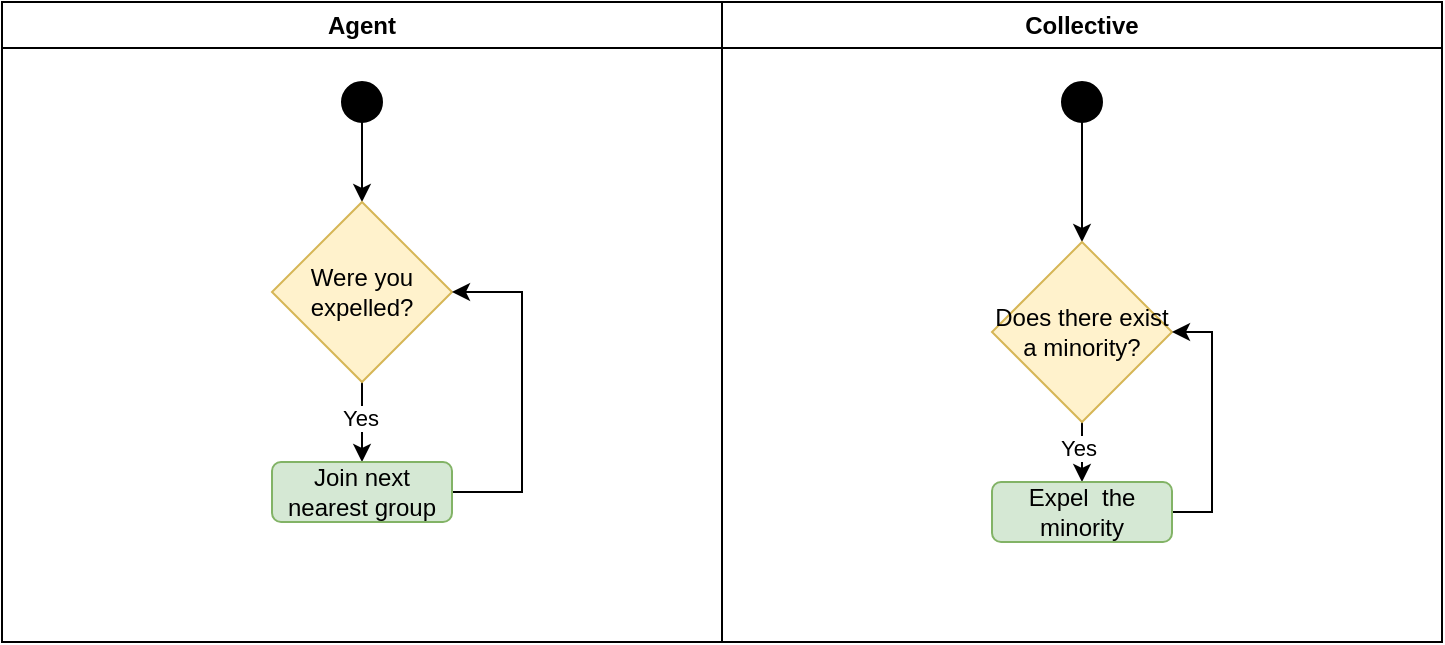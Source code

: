 <mxfile version="21.6.9" type="github">
  <diagram name="Página-1" id="o1jjUE61G6U9-v0W-IKj">
    <mxGraphModel dx="1075" dy="654" grid="1" gridSize="10" guides="1" tooltips="1" connect="1" arrows="1" fold="1" page="1" pageScale="1" pageWidth="827" pageHeight="1169" math="0" shadow="0">
      <root>
        <mxCell id="0" />
        <mxCell id="1" parent="0" />
        <mxCell id="7nkG3QhDuT4jv3-xfUfW-1" value="Collective" style="swimlane;whiteSpace=wrap;html=1;" vertex="1" parent="1">
          <mxGeometry x="360" width="360" height="320" as="geometry" />
        </mxCell>
        <mxCell id="7nkG3QhDuT4jv3-xfUfW-7" value="" style="ellipse;whiteSpace=wrap;html=1;aspect=fixed;fillColor=#000000;" vertex="1" parent="7nkG3QhDuT4jv3-xfUfW-1">
          <mxGeometry x="170" y="40" width="20" height="20" as="geometry" />
        </mxCell>
        <mxCell id="7nkG3QhDuT4jv3-xfUfW-9" value="" style="edgeStyle=orthogonalEdgeStyle;rounded=0;orthogonalLoop=1;jettySize=auto;html=1;exitX=0.5;exitY=1;exitDx=0;exitDy=0;" edge="1" parent="7nkG3QhDuT4jv3-xfUfW-1" source="7nkG3QhDuT4jv3-xfUfW-7">
          <mxGeometry relative="1" as="geometry">
            <mxPoint x="-170" y="70" as="sourcePoint" />
            <mxPoint x="180" y="120" as="targetPoint" />
          </mxGeometry>
        </mxCell>
        <mxCell id="7nkG3QhDuT4jv3-xfUfW-14" style="edgeStyle=orthogonalEdgeStyle;rounded=0;orthogonalLoop=1;jettySize=auto;html=1;" edge="1" parent="7nkG3QhDuT4jv3-xfUfW-1" source="7nkG3QhDuT4jv3-xfUfW-11" target="7nkG3QhDuT4jv3-xfUfW-13">
          <mxGeometry relative="1" as="geometry" />
        </mxCell>
        <mxCell id="7nkG3QhDuT4jv3-xfUfW-15" value="Yes" style="edgeLabel;html=1;align=center;verticalAlign=middle;resizable=0;points=[];" vertex="1" connectable="0" parent="7nkG3QhDuT4jv3-xfUfW-14">
          <mxGeometry x="0.318" y="-2" relative="1" as="geometry">
            <mxPoint as="offset" />
          </mxGeometry>
        </mxCell>
        <mxCell id="7nkG3QhDuT4jv3-xfUfW-11" value="Does there exist a minority?" style="rhombus;whiteSpace=wrap;html=1;fillColor=#fff2cc;strokeColor=#d6b656;" vertex="1" parent="7nkG3QhDuT4jv3-xfUfW-1">
          <mxGeometry x="135" y="120" width="90" height="90" as="geometry" />
        </mxCell>
        <mxCell id="7nkG3QhDuT4jv3-xfUfW-16" style="edgeStyle=orthogonalEdgeStyle;rounded=0;orthogonalLoop=1;jettySize=auto;html=1;entryX=1;entryY=0.5;entryDx=0;entryDy=0;" edge="1" parent="7nkG3QhDuT4jv3-xfUfW-1" source="7nkG3QhDuT4jv3-xfUfW-13" target="7nkG3QhDuT4jv3-xfUfW-11">
          <mxGeometry relative="1" as="geometry">
            <Array as="points">
              <mxPoint x="245" y="255" />
              <mxPoint x="245" y="165" />
            </Array>
          </mxGeometry>
        </mxCell>
        <mxCell id="7nkG3QhDuT4jv3-xfUfW-13" value="Expel&amp;nbsp; the minority" style="rounded=1;whiteSpace=wrap;html=1;fillColor=#d5e8d4;strokeColor=#82b366;" vertex="1" parent="7nkG3QhDuT4jv3-xfUfW-1">
          <mxGeometry x="135" y="240" width="90" height="30" as="geometry" />
        </mxCell>
        <mxCell id="7nkG3QhDuT4jv3-xfUfW-2" value="Agent" style="swimlane;whiteSpace=wrap;html=1;" vertex="1" parent="1">
          <mxGeometry width="360" height="320" as="geometry" />
        </mxCell>
        <mxCell id="7nkG3QhDuT4jv3-xfUfW-18" style="edgeStyle=orthogonalEdgeStyle;rounded=0;orthogonalLoop=1;jettySize=auto;html=1;exitX=0.5;exitY=1;exitDx=0;exitDy=0;" edge="1" parent="7nkG3QhDuT4jv3-xfUfW-2" source="7nkG3QhDuT4jv3-xfUfW-3" target="7nkG3QhDuT4jv3-xfUfW-17">
          <mxGeometry relative="1" as="geometry" />
        </mxCell>
        <mxCell id="7nkG3QhDuT4jv3-xfUfW-3" value="" style="ellipse;whiteSpace=wrap;html=1;aspect=fixed;fillColor=#000000;" vertex="1" parent="7nkG3QhDuT4jv3-xfUfW-2">
          <mxGeometry x="170" y="40" width="20" height="20" as="geometry" />
        </mxCell>
        <mxCell id="7nkG3QhDuT4jv3-xfUfW-20" style="edgeStyle=orthogonalEdgeStyle;rounded=0;orthogonalLoop=1;jettySize=auto;html=1;exitX=0.5;exitY=1;exitDx=0;exitDy=0;" edge="1" parent="7nkG3QhDuT4jv3-xfUfW-2" source="7nkG3QhDuT4jv3-xfUfW-17" target="7nkG3QhDuT4jv3-xfUfW-19">
          <mxGeometry relative="1" as="geometry" />
        </mxCell>
        <mxCell id="7nkG3QhDuT4jv3-xfUfW-22" value="Yes" style="edgeLabel;html=1;align=center;verticalAlign=middle;resizable=0;points=[];" vertex="1" connectable="0" parent="7nkG3QhDuT4jv3-xfUfW-20">
          <mxGeometry x="-0.115" y="-1" relative="1" as="geometry">
            <mxPoint as="offset" />
          </mxGeometry>
        </mxCell>
        <mxCell id="7nkG3QhDuT4jv3-xfUfW-17" value="Were you expelled?" style="rhombus;whiteSpace=wrap;html=1;fillColor=#fff2cc;strokeColor=#d6b656;" vertex="1" parent="7nkG3QhDuT4jv3-xfUfW-2">
          <mxGeometry x="135" y="100" width="90" height="90" as="geometry" />
        </mxCell>
        <mxCell id="7nkG3QhDuT4jv3-xfUfW-25" style="edgeStyle=orthogonalEdgeStyle;rounded=0;orthogonalLoop=1;jettySize=auto;html=1;entryX=1;entryY=0.5;entryDx=0;entryDy=0;" edge="1" parent="7nkG3QhDuT4jv3-xfUfW-2" source="7nkG3QhDuT4jv3-xfUfW-19" target="7nkG3QhDuT4jv3-xfUfW-17">
          <mxGeometry relative="1" as="geometry">
            <Array as="points">
              <mxPoint x="260" y="245" />
              <mxPoint x="260" y="145" />
            </Array>
          </mxGeometry>
        </mxCell>
        <mxCell id="7nkG3QhDuT4jv3-xfUfW-19" value="Join next nearest group" style="rounded=1;whiteSpace=wrap;html=1;fillColor=#d5e8d4;strokeColor=#82b366;" vertex="1" parent="7nkG3QhDuT4jv3-xfUfW-2">
          <mxGeometry x="135" y="230" width="90" height="30" as="geometry" />
        </mxCell>
      </root>
    </mxGraphModel>
  </diagram>
</mxfile>
